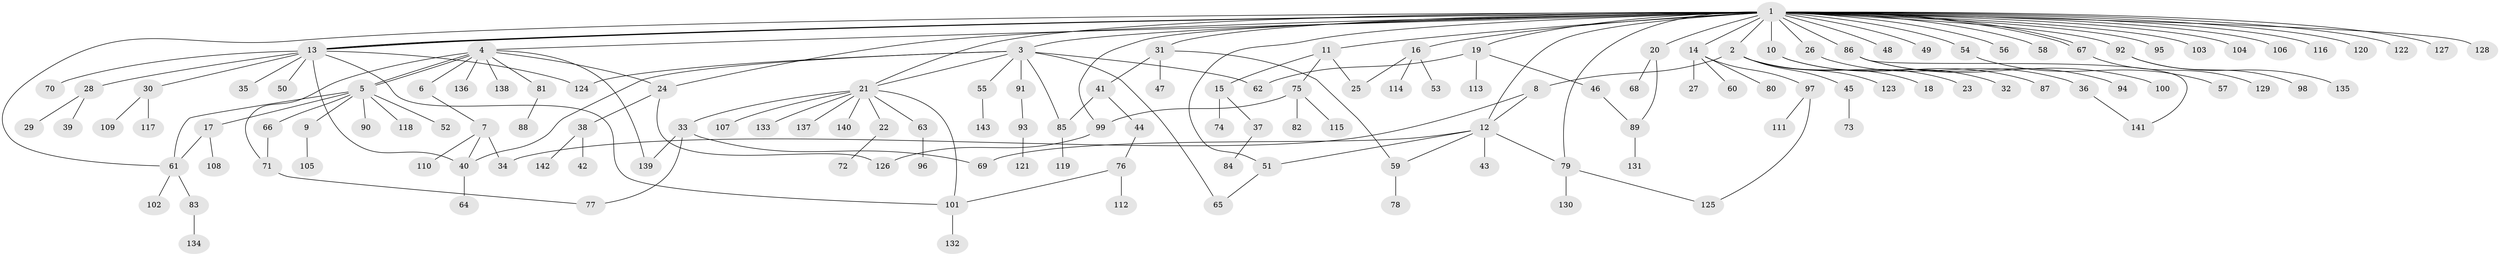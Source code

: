 // Generated by graph-tools (version 1.1) at 2025/11/02/27/25 16:11:11]
// undirected, 143 vertices, 173 edges
graph export_dot {
graph [start="1"]
  node [color=gray90,style=filled];
  1;
  2;
  3;
  4;
  5;
  6;
  7;
  8;
  9;
  10;
  11;
  12;
  13;
  14;
  15;
  16;
  17;
  18;
  19;
  20;
  21;
  22;
  23;
  24;
  25;
  26;
  27;
  28;
  29;
  30;
  31;
  32;
  33;
  34;
  35;
  36;
  37;
  38;
  39;
  40;
  41;
  42;
  43;
  44;
  45;
  46;
  47;
  48;
  49;
  50;
  51;
  52;
  53;
  54;
  55;
  56;
  57;
  58;
  59;
  60;
  61;
  62;
  63;
  64;
  65;
  66;
  67;
  68;
  69;
  70;
  71;
  72;
  73;
  74;
  75;
  76;
  77;
  78;
  79;
  80;
  81;
  82;
  83;
  84;
  85;
  86;
  87;
  88;
  89;
  90;
  91;
  92;
  93;
  94;
  95;
  96;
  97;
  98;
  99;
  100;
  101;
  102;
  103;
  104;
  105;
  106;
  107;
  108;
  109;
  110;
  111;
  112;
  113;
  114;
  115;
  116;
  117;
  118;
  119;
  120;
  121;
  122;
  123;
  124;
  125;
  126;
  127;
  128;
  129;
  130;
  131;
  132;
  133;
  134;
  135;
  136;
  137;
  138;
  139;
  140;
  141;
  142;
  143;
  1 -- 2;
  1 -- 3;
  1 -- 4;
  1 -- 10;
  1 -- 11;
  1 -- 12;
  1 -- 13;
  1 -- 13;
  1 -- 13;
  1 -- 14;
  1 -- 16;
  1 -- 19;
  1 -- 20;
  1 -- 21;
  1 -- 24;
  1 -- 26;
  1 -- 31;
  1 -- 48;
  1 -- 49;
  1 -- 51;
  1 -- 54;
  1 -- 56;
  1 -- 58;
  1 -- 61;
  1 -- 67;
  1 -- 67;
  1 -- 79;
  1 -- 86;
  1 -- 92;
  1 -- 95;
  1 -- 99;
  1 -- 103;
  1 -- 104;
  1 -- 106;
  1 -- 116;
  1 -- 120;
  1 -- 122;
  1 -- 127;
  1 -- 128;
  2 -- 8;
  2 -- 18;
  2 -- 23;
  2 -- 45;
  2 -- 123;
  3 -- 21;
  3 -- 40;
  3 -- 55;
  3 -- 62;
  3 -- 65;
  3 -- 85;
  3 -- 91;
  3 -- 124;
  4 -- 5;
  4 -- 5;
  4 -- 6;
  4 -- 24;
  4 -- 71;
  4 -- 81;
  4 -- 136;
  4 -- 138;
  4 -- 139;
  5 -- 9;
  5 -- 17;
  5 -- 52;
  5 -- 61;
  5 -- 66;
  5 -- 90;
  5 -- 118;
  6 -- 7;
  7 -- 34;
  7 -- 40;
  7 -- 110;
  8 -- 12;
  8 -- 34;
  9 -- 105;
  10 -- 32;
  10 -- 87;
  11 -- 15;
  11 -- 25;
  11 -- 75;
  12 -- 43;
  12 -- 51;
  12 -- 59;
  12 -- 69;
  12 -- 79;
  13 -- 28;
  13 -- 30;
  13 -- 35;
  13 -- 40;
  13 -- 50;
  13 -- 70;
  13 -- 101;
  13 -- 124;
  14 -- 27;
  14 -- 60;
  14 -- 80;
  14 -- 97;
  15 -- 37;
  15 -- 74;
  16 -- 25;
  16 -- 53;
  16 -- 114;
  17 -- 61;
  17 -- 108;
  19 -- 46;
  19 -- 62;
  19 -- 113;
  20 -- 68;
  20 -- 89;
  21 -- 22;
  21 -- 33;
  21 -- 63;
  21 -- 101;
  21 -- 107;
  21 -- 133;
  21 -- 137;
  21 -- 140;
  22 -- 72;
  24 -- 38;
  24 -- 126;
  26 -- 36;
  28 -- 29;
  28 -- 39;
  30 -- 109;
  30 -- 117;
  31 -- 41;
  31 -- 47;
  31 -- 59;
  33 -- 69;
  33 -- 77;
  33 -- 139;
  36 -- 141;
  37 -- 84;
  38 -- 42;
  38 -- 142;
  40 -- 64;
  41 -- 44;
  41 -- 85;
  44 -- 76;
  45 -- 73;
  46 -- 89;
  51 -- 65;
  54 -- 57;
  55 -- 143;
  59 -- 78;
  61 -- 83;
  61 -- 102;
  63 -- 96;
  66 -- 71;
  67 -- 129;
  71 -- 77;
  75 -- 82;
  75 -- 99;
  75 -- 115;
  76 -- 101;
  76 -- 112;
  79 -- 125;
  79 -- 130;
  81 -- 88;
  83 -- 134;
  85 -- 119;
  86 -- 94;
  86 -- 100;
  86 -- 141;
  89 -- 131;
  91 -- 93;
  92 -- 98;
  92 -- 135;
  93 -- 121;
  97 -- 111;
  97 -- 125;
  99 -- 126;
  101 -- 132;
}
